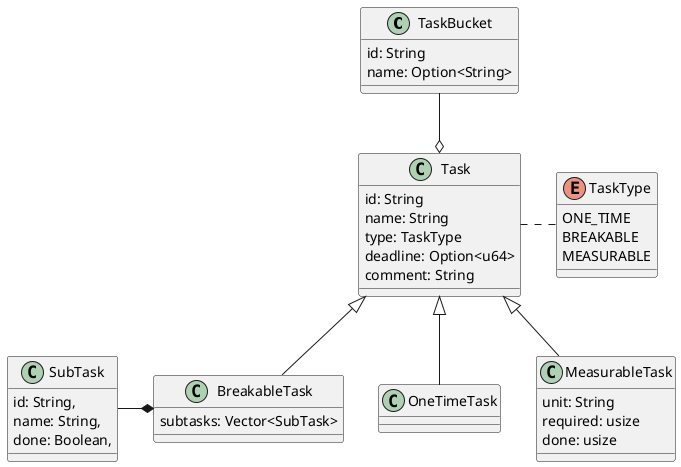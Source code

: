 @startuml
class TaskBucket {
    id: String
    name: Option<String>
}

class Task {
    id: String
    name: String
    type: TaskType
    deadline: Option<u64>
    comment: String
}

enum TaskType {
    ONE_TIME
    BREAKABLE
    MEASURABLE
}

class OneTimeTask

class BreakableTask {
    subtasks: Vector<SubTask>
}

class MeasurableTask {
    unit: String
    required: usize
    done: usize
}

class SubTask {
    id: String,
    name: String,
    done: Boolean,
}

Task <|-- OneTimeTask
Task <|-- BreakableTask
Task <|-- MeasurableTask

Task . TaskType

SubTask -* BreakableTask

TaskBucket --o Task
@enduml
